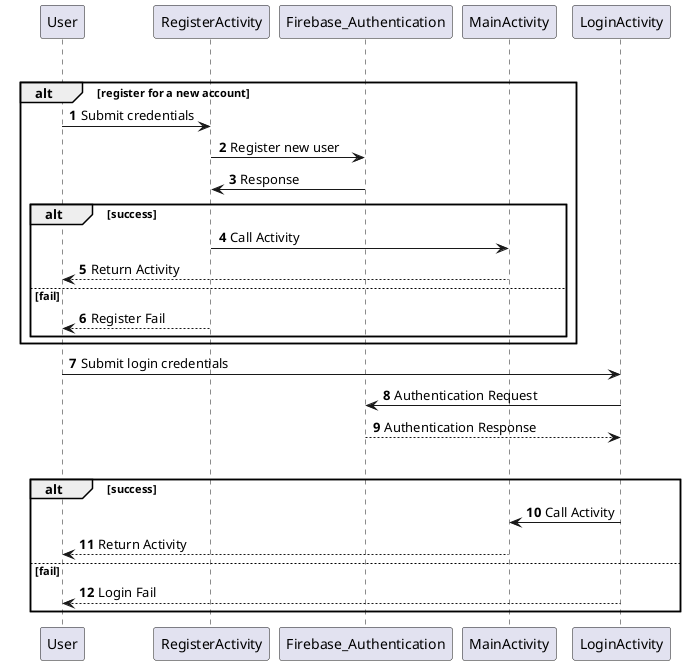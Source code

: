 @startuml
'https://plantuml.com/sequence-diagram

autonumber

group

alt register for a new account
User -> RegisterActivity: Submit credentials

RegisterActivity -> Firebase_Authentication : Register new user

Firebase_Authentication -> RegisterActivity : Response

alt success

RegisterActivity -> MainActivity: Call Activity

MainActivity --> User : Return Activity

else fail

RegisterActivity --> User : Register Fail

end


end

User -> LoginActivity: Submit login credentials

LoginActivity -> Firebase_Authentication: Authentication Request

Firebase_Authentication --> LoginActivity: Authentication Response

group authentication response

alt success

LoginActivity -> MainActivity: Call Activity

MainActivity --> User : Return Activity

else fail

LoginActivity --> User : Login Fail

end






@enduml